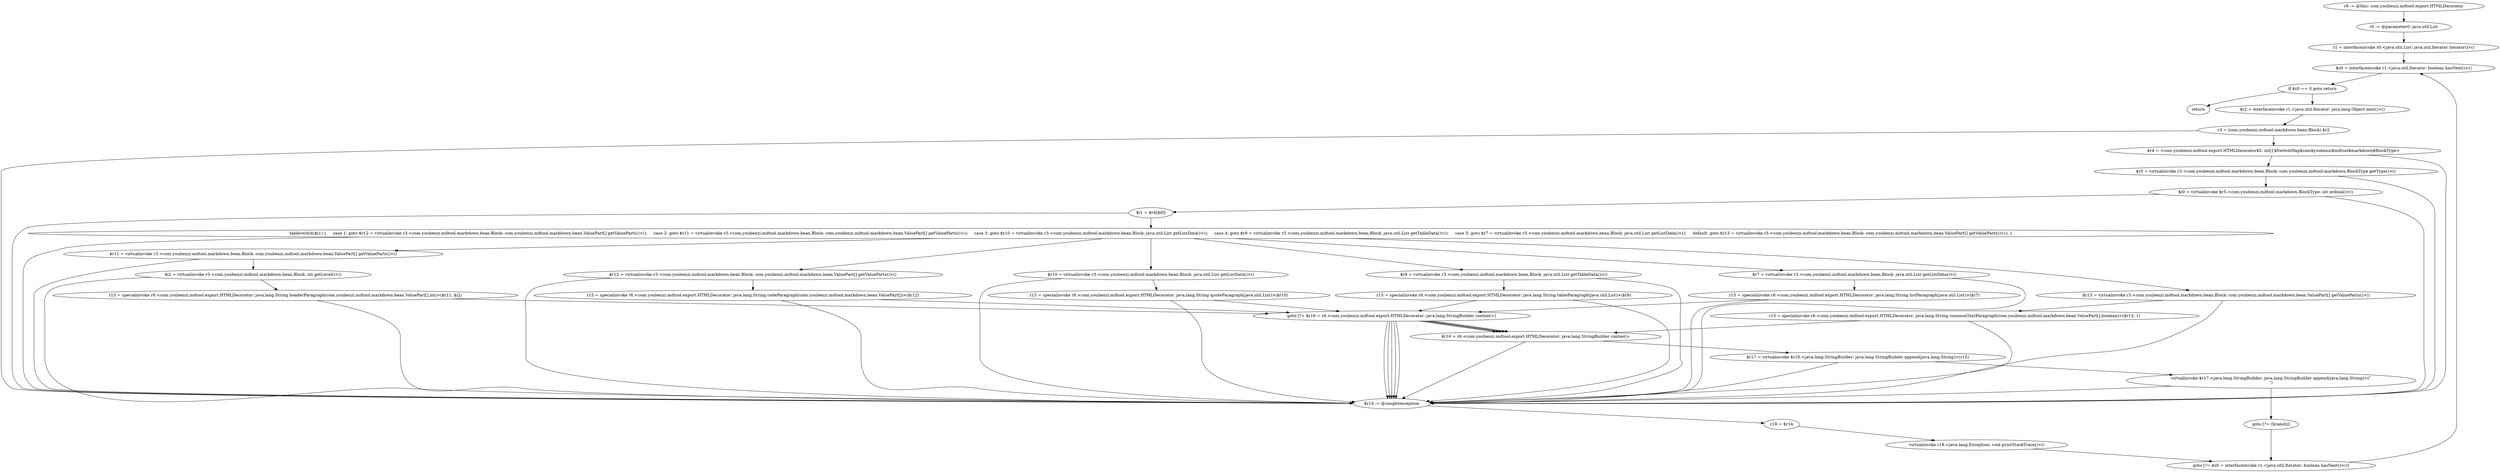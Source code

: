 digraph "unitGraph" {
    "r6 := @this: com.youbenzi.mdtool.export.HTMLDecorator"
    "r0 := @parameter0: java.util.List"
    "r1 = interfaceinvoke r0.<java.util.List: java.util.Iterator iterator()>()"
    "$z0 = interfaceinvoke r1.<java.util.Iterator: boolean hasNext()>()"
    "if $z0 == 0 goto return"
    "$r2 = interfaceinvoke r1.<java.util.Iterator: java.lang.Object next()>()"
    "r3 = (com.youbenzi.mdtool.markdown.bean.Block) $r2"
    "$r4 = <com.youbenzi.mdtool.export.HTMLDecorator$2: int[] $SwitchMap$com$youbenzi$mdtool$markdown$BlockType>"
    "$r5 = virtualinvoke r3.<com.youbenzi.mdtool.markdown.bean.Block: com.youbenzi.mdtool.markdown.BlockType getType()>()"
    "$i0 = virtualinvoke $r5.<com.youbenzi.mdtool.markdown.BlockType: int ordinal()>()"
    "$i1 = $r4[$i0]"
    "tableswitch($i1) {     case 1: goto $r12 = virtualinvoke r3.<com.youbenzi.mdtool.markdown.bean.Block: com.youbenzi.mdtool.markdown.bean.ValuePart[] getValueParts()>();     case 2: goto $r11 = virtualinvoke r3.<com.youbenzi.mdtool.markdown.bean.Block: com.youbenzi.mdtool.markdown.bean.ValuePart[] getValueParts()>();     case 3: goto $r10 = virtualinvoke r3.<com.youbenzi.mdtool.markdown.bean.Block: java.util.List getListData()>();     case 4: goto $r9 = virtualinvoke r3.<com.youbenzi.mdtool.markdown.bean.Block: java.util.List getTableData()>();     case 5: goto $r7 = virtualinvoke r3.<com.youbenzi.mdtool.markdown.bean.Block: java.util.List getListData()>();     default: goto $r13 = virtualinvoke r3.<com.youbenzi.mdtool.markdown.bean.Block: com.youbenzi.mdtool.markdown.bean.ValuePart[] getValueParts()>(); }"
    "$r12 = virtualinvoke r3.<com.youbenzi.mdtool.markdown.bean.Block: com.youbenzi.mdtool.markdown.bean.ValuePart[] getValueParts()>()"
    "r15 = specialinvoke r6.<com.youbenzi.mdtool.export.HTMLDecorator: java.lang.String codeParagraph(com.youbenzi.mdtool.markdown.bean.ValuePart[])>($r12)"
    "goto [?= $r16 = r6.<com.youbenzi.mdtool.export.HTMLDecorator: java.lang.StringBuilder content>]"
    "$r11 = virtualinvoke r3.<com.youbenzi.mdtool.markdown.bean.Block: com.youbenzi.mdtool.markdown.bean.ValuePart[] getValueParts()>()"
    "$i2 = virtualinvoke r3.<com.youbenzi.mdtool.markdown.bean.Block: int getLevel()>()"
    "r15 = specialinvoke r6.<com.youbenzi.mdtool.export.HTMLDecorator: java.lang.String headerParagraph(com.youbenzi.mdtool.markdown.bean.ValuePart[],int)>($r11, $i2)"
    "$r10 = virtualinvoke r3.<com.youbenzi.mdtool.markdown.bean.Block: java.util.List getListData()>()"
    "r15 = specialinvoke r6.<com.youbenzi.mdtool.export.HTMLDecorator: java.lang.String quoteParagraph(java.util.List)>($r10)"
    "$r9 = virtualinvoke r3.<com.youbenzi.mdtool.markdown.bean.Block: java.util.List getTableData()>()"
    "r15 = specialinvoke r6.<com.youbenzi.mdtool.export.HTMLDecorator: java.lang.String tableParagraph(java.util.List)>($r9)"
    "$r7 = virtualinvoke r3.<com.youbenzi.mdtool.markdown.bean.Block: java.util.List getListData()>()"
    "r15 = specialinvoke r6.<com.youbenzi.mdtool.export.HTMLDecorator: java.lang.String listParagraph(java.util.List)>($r7)"
    "$r13 = virtualinvoke r3.<com.youbenzi.mdtool.markdown.bean.Block: com.youbenzi.mdtool.markdown.bean.ValuePart[] getValueParts()>()"
    "r15 = specialinvoke r6.<com.youbenzi.mdtool.export.HTMLDecorator: java.lang.String commonTextParagraph(com.youbenzi.mdtool.markdown.bean.ValuePart[],boolean)>($r13, 1)"
    "$r16 = r6.<com.youbenzi.mdtool.export.HTMLDecorator: java.lang.StringBuilder content>"
    "$r17 = virtualinvoke $r16.<java.lang.StringBuilder: java.lang.StringBuilder append(java.lang.String)>(r15)"
    "virtualinvoke $r17.<java.lang.StringBuilder: java.lang.StringBuilder append(java.lang.String)>(\"\n\")"
    "goto [?= (branch)]"
    "$r14 := @caughtexception"
    "r18 = $r14"
    "virtualinvoke r18.<java.lang.Exception: void printStackTrace()>()"
    "goto [?= $z0 = interfaceinvoke r1.<java.util.Iterator: boolean hasNext()>()]"
    "return"
    "r6 := @this: com.youbenzi.mdtool.export.HTMLDecorator"->"r0 := @parameter0: java.util.List";
    "r0 := @parameter0: java.util.List"->"r1 = interfaceinvoke r0.<java.util.List: java.util.Iterator iterator()>()";
    "r1 = interfaceinvoke r0.<java.util.List: java.util.Iterator iterator()>()"->"$z0 = interfaceinvoke r1.<java.util.Iterator: boolean hasNext()>()";
    "$z0 = interfaceinvoke r1.<java.util.Iterator: boolean hasNext()>()"->"if $z0 == 0 goto return";
    "if $z0 == 0 goto return"->"$r2 = interfaceinvoke r1.<java.util.Iterator: java.lang.Object next()>()";
    "if $z0 == 0 goto return"->"return";
    "$r2 = interfaceinvoke r1.<java.util.Iterator: java.lang.Object next()>()"->"r3 = (com.youbenzi.mdtool.markdown.bean.Block) $r2";
    "r3 = (com.youbenzi.mdtool.markdown.bean.Block) $r2"->"$r4 = <com.youbenzi.mdtool.export.HTMLDecorator$2: int[] $SwitchMap$com$youbenzi$mdtool$markdown$BlockType>";
    "r3 = (com.youbenzi.mdtool.markdown.bean.Block) $r2"->"$r14 := @caughtexception";
    "$r4 = <com.youbenzi.mdtool.export.HTMLDecorator$2: int[] $SwitchMap$com$youbenzi$mdtool$markdown$BlockType>"->"$r5 = virtualinvoke r3.<com.youbenzi.mdtool.markdown.bean.Block: com.youbenzi.mdtool.markdown.BlockType getType()>()";
    "$r4 = <com.youbenzi.mdtool.export.HTMLDecorator$2: int[] $SwitchMap$com$youbenzi$mdtool$markdown$BlockType>"->"$r14 := @caughtexception";
    "$r5 = virtualinvoke r3.<com.youbenzi.mdtool.markdown.bean.Block: com.youbenzi.mdtool.markdown.BlockType getType()>()"->"$i0 = virtualinvoke $r5.<com.youbenzi.mdtool.markdown.BlockType: int ordinal()>()";
    "$r5 = virtualinvoke r3.<com.youbenzi.mdtool.markdown.bean.Block: com.youbenzi.mdtool.markdown.BlockType getType()>()"->"$r14 := @caughtexception";
    "$i0 = virtualinvoke $r5.<com.youbenzi.mdtool.markdown.BlockType: int ordinal()>()"->"$i1 = $r4[$i0]";
    "$i0 = virtualinvoke $r5.<com.youbenzi.mdtool.markdown.BlockType: int ordinal()>()"->"$r14 := @caughtexception";
    "$i1 = $r4[$i0]"->"tableswitch($i1) {     case 1: goto $r12 = virtualinvoke r3.<com.youbenzi.mdtool.markdown.bean.Block: com.youbenzi.mdtool.markdown.bean.ValuePart[] getValueParts()>();     case 2: goto $r11 = virtualinvoke r3.<com.youbenzi.mdtool.markdown.bean.Block: com.youbenzi.mdtool.markdown.bean.ValuePart[] getValueParts()>();     case 3: goto $r10 = virtualinvoke r3.<com.youbenzi.mdtool.markdown.bean.Block: java.util.List getListData()>();     case 4: goto $r9 = virtualinvoke r3.<com.youbenzi.mdtool.markdown.bean.Block: java.util.List getTableData()>();     case 5: goto $r7 = virtualinvoke r3.<com.youbenzi.mdtool.markdown.bean.Block: java.util.List getListData()>();     default: goto $r13 = virtualinvoke r3.<com.youbenzi.mdtool.markdown.bean.Block: com.youbenzi.mdtool.markdown.bean.ValuePart[] getValueParts()>(); }";
    "$i1 = $r4[$i0]"->"$r14 := @caughtexception";
    "tableswitch($i1) {     case 1: goto $r12 = virtualinvoke r3.<com.youbenzi.mdtool.markdown.bean.Block: com.youbenzi.mdtool.markdown.bean.ValuePart[] getValueParts()>();     case 2: goto $r11 = virtualinvoke r3.<com.youbenzi.mdtool.markdown.bean.Block: com.youbenzi.mdtool.markdown.bean.ValuePart[] getValueParts()>();     case 3: goto $r10 = virtualinvoke r3.<com.youbenzi.mdtool.markdown.bean.Block: java.util.List getListData()>();     case 4: goto $r9 = virtualinvoke r3.<com.youbenzi.mdtool.markdown.bean.Block: java.util.List getTableData()>();     case 5: goto $r7 = virtualinvoke r3.<com.youbenzi.mdtool.markdown.bean.Block: java.util.List getListData()>();     default: goto $r13 = virtualinvoke r3.<com.youbenzi.mdtool.markdown.bean.Block: com.youbenzi.mdtool.markdown.bean.ValuePart[] getValueParts()>(); }"->"$r12 = virtualinvoke r3.<com.youbenzi.mdtool.markdown.bean.Block: com.youbenzi.mdtool.markdown.bean.ValuePart[] getValueParts()>()";
    "tableswitch($i1) {     case 1: goto $r12 = virtualinvoke r3.<com.youbenzi.mdtool.markdown.bean.Block: com.youbenzi.mdtool.markdown.bean.ValuePart[] getValueParts()>();     case 2: goto $r11 = virtualinvoke r3.<com.youbenzi.mdtool.markdown.bean.Block: com.youbenzi.mdtool.markdown.bean.ValuePart[] getValueParts()>();     case 3: goto $r10 = virtualinvoke r3.<com.youbenzi.mdtool.markdown.bean.Block: java.util.List getListData()>();     case 4: goto $r9 = virtualinvoke r3.<com.youbenzi.mdtool.markdown.bean.Block: java.util.List getTableData()>();     case 5: goto $r7 = virtualinvoke r3.<com.youbenzi.mdtool.markdown.bean.Block: java.util.List getListData()>();     default: goto $r13 = virtualinvoke r3.<com.youbenzi.mdtool.markdown.bean.Block: com.youbenzi.mdtool.markdown.bean.ValuePart[] getValueParts()>(); }"->"$r11 = virtualinvoke r3.<com.youbenzi.mdtool.markdown.bean.Block: com.youbenzi.mdtool.markdown.bean.ValuePart[] getValueParts()>()";
    "tableswitch($i1) {     case 1: goto $r12 = virtualinvoke r3.<com.youbenzi.mdtool.markdown.bean.Block: com.youbenzi.mdtool.markdown.bean.ValuePart[] getValueParts()>();     case 2: goto $r11 = virtualinvoke r3.<com.youbenzi.mdtool.markdown.bean.Block: com.youbenzi.mdtool.markdown.bean.ValuePart[] getValueParts()>();     case 3: goto $r10 = virtualinvoke r3.<com.youbenzi.mdtool.markdown.bean.Block: java.util.List getListData()>();     case 4: goto $r9 = virtualinvoke r3.<com.youbenzi.mdtool.markdown.bean.Block: java.util.List getTableData()>();     case 5: goto $r7 = virtualinvoke r3.<com.youbenzi.mdtool.markdown.bean.Block: java.util.List getListData()>();     default: goto $r13 = virtualinvoke r3.<com.youbenzi.mdtool.markdown.bean.Block: com.youbenzi.mdtool.markdown.bean.ValuePart[] getValueParts()>(); }"->"$r10 = virtualinvoke r3.<com.youbenzi.mdtool.markdown.bean.Block: java.util.List getListData()>()";
    "tableswitch($i1) {     case 1: goto $r12 = virtualinvoke r3.<com.youbenzi.mdtool.markdown.bean.Block: com.youbenzi.mdtool.markdown.bean.ValuePart[] getValueParts()>();     case 2: goto $r11 = virtualinvoke r3.<com.youbenzi.mdtool.markdown.bean.Block: com.youbenzi.mdtool.markdown.bean.ValuePart[] getValueParts()>();     case 3: goto $r10 = virtualinvoke r3.<com.youbenzi.mdtool.markdown.bean.Block: java.util.List getListData()>();     case 4: goto $r9 = virtualinvoke r3.<com.youbenzi.mdtool.markdown.bean.Block: java.util.List getTableData()>();     case 5: goto $r7 = virtualinvoke r3.<com.youbenzi.mdtool.markdown.bean.Block: java.util.List getListData()>();     default: goto $r13 = virtualinvoke r3.<com.youbenzi.mdtool.markdown.bean.Block: com.youbenzi.mdtool.markdown.bean.ValuePart[] getValueParts()>(); }"->"$r9 = virtualinvoke r3.<com.youbenzi.mdtool.markdown.bean.Block: java.util.List getTableData()>()";
    "tableswitch($i1) {     case 1: goto $r12 = virtualinvoke r3.<com.youbenzi.mdtool.markdown.bean.Block: com.youbenzi.mdtool.markdown.bean.ValuePart[] getValueParts()>();     case 2: goto $r11 = virtualinvoke r3.<com.youbenzi.mdtool.markdown.bean.Block: com.youbenzi.mdtool.markdown.bean.ValuePart[] getValueParts()>();     case 3: goto $r10 = virtualinvoke r3.<com.youbenzi.mdtool.markdown.bean.Block: java.util.List getListData()>();     case 4: goto $r9 = virtualinvoke r3.<com.youbenzi.mdtool.markdown.bean.Block: java.util.List getTableData()>();     case 5: goto $r7 = virtualinvoke r3.<com.youbenzi.mdtool.markdown.bean.Block: java.util.List getListData()>();     default: goto $r13 = virtualinvoke r3.<com.youbenzi.mdtool.markdown.bean.Block: com.youbenzi.mdtool.markdown.bean.ValuePart[] getValueParts()>(); }"->"$r7 = virtualinvoke r3.<com.youbenzi.mdtool.markdown.bean.Block: java.util.List getListData()>()";
    "tableswitch($i1) {     case 1: goto $r12 = virtualinvoke r3.<com.youbenzi.mdtool.markdown.bean.Block: com.youbenzi.mdtool.markdown.bean.ValuePart[] getValueParts()>();     case 2: goto $r11 = virtualinvoke r3.<com.youbenzi.mdtool.markdown.bean.Block: com.youbenzi.mdtool.markdown.bean.ValuePart[] getValueParts()>();     case 3: goto $r10 = virtualinvoke r3.<com.youbenzi.mdtool.markdown.bean.Block: java.util.List getListData()>();     case 4: goto $r9 = virtualinvoke r3.<com.youbenzi.mdtool.markdown.bean.Block: java.util.List getTableData()>();     case 5: goto $r7 = virtualinvoke r3.<com.youbenzi.mdtool.markdown.bean.Block: java.util.List getListData()>();     default: goto $r13 = virtualinvoke r3.<com.youbenzi.mdtool.markdown.bean.Block: com.youbenzi.mdtool.markdown.bean.ValuePart[] getValueParts()>(); }"->"$r13 = virtualinvoke r3.<com.youbenzi.mdtool.markdown.bean.Block: com.youbenzi.mdtool.markdown.bean.ValuePart[] getValueParts()>()";
    "tableswitch($i1) {     case 1: goto $r12 = virtualinvoke r3.<com.youbenzi.mdtool.markdown.bean.Block: com.youbenzi.mdtool.markdown.bean.ValuePart[] getValueParts()>();     case 2: goto $r11 = virtualinvoke r3.<com.youbenzi.mdtool.markdown.bean.Block: com.youbenzi.mdtool.markdown.bean.ValuePart[] getValueParts()>();     case 3: goto $r10 = virtualinvoke r3.<com.youbenzi.mdtool.markdown.bean.Block: java.util.List getListData()>();     case 4: goto $r9 = virtualinvoke r3.<com.youbenzi.mdtool.markdown.bean.Block: java.util.List getTableData()>();     case 5: goto $r7 = virtualinvoke r3.<com.youbenzi.mdtool.markdown.bean.Block: java.util.List getListData()>();     default: goto $r13 = virtualinvoke r3.<com.youbenzi.mdtool.markdown.bean.Block: com.youbenzi.mdtool.markdown.bean.ValuePart[] getValueParts()>(); }"->"$r14 := @caughtexception";
    "$r12 = virtualinvoke r3.<com.youbenzi.mdtool.markdown.bean.Block: com.youbenzi.mdtool.markdown.bean.ValuePart[] getValueParts()>()"->"r15 = specialinvoke r6.<com.youbenzi.mdtool.export.HTMLDecorator: java.lang.String codeParagraph(com.youbenzi.mdtool.markdown.bean.ValuePart[])>($r12)";
    "$r12 = virtualinvoke r3.<com.youbenzi.mdtool.markdown.bean.Block: com.youbenzi.mdtool.markdown.bean.ValuePart[] getValueParts()>()"->"$r14 := @caughtexception";
    "r15 = specialinvoke r6.<com.youbenzi.mdtool.export.HTMLDecorator: java.lang.String codeParagraph(com.youbenzi.mdtool.markdown.bean.ValuePart[])>($r12)"->"goto [?= $r16 = r6.<com.youbenzi.mdtool.export.HTMLDecorator: java.lang.StringBuilder content>]";
    "r15 = specialinvoke r6.<com.youbenzi.mdtool.export.HTMLDecorator: java.lang.String codeParagraph(com.youbenzi.mdtool.markdown.bean.ValuePart[])>($r12)"->"$r14 := @caughtexception";
    "goto [?= $r16 = r6.<com.youbenzi.mdtool.export.HTMLDecorator: java.lang.StringBuilder content>]"->"$r16 = r6.<com.youbenzi.mdtool.export.HTMLDecorator: java.lang.StringBuilder content>";
    "goto [?= $r16 = r6.<com.youbenzi.mdtool.export.HTMLDecorator: java.lang.StringBuilder content>]"->"$r14 := @caughtexception";
    "$r11 = virtualinvoke r3.<com.youbenzi.mdtool.markdown.bean.Block: com.youbenzi.mdtool.markdown.bean.ValuePart[] getValueParts()>()"->"$i2 = virtualinvoke r3.<com.youbenzi.mdtool.markdown.bean.Block: int getLevel()>()";
    "$r11 = virtualinvoke r3.<com.youbenzi.mdtool.markdown.bean.Block: com.youbenzi.mdtool.markdown.bean.ValuePart[] getValueParts()>()"->"$r14 := @caughtexception";
    "$i2 = virtualinvoke r3.<com.youbenzi.mdtool.markdown.bean.Block: int getLevel()>()"->"r15 = specialinvoke r6.<com.youbenzi.mdtool.export.HTMLDecorator: java.lang.String headerParagraph(com.youbenzi.mdtool.markdown.bean.ValuePart[],int)>($r11, $i2)";
    "$i2 = virtualinvoke r3.<com.youbenzi.mdtool.markdown.bean.Block: int getLevel()>()"->"$r14 := @caughtexception";
    "r15 = specialinvoke r6.<com.youbenzi.mdtool.export.HTMLDecorator: java.lang.String headerParagraph(com.youbenzi.mdtool.markdown.bean.ValuePart[],int)>($r11, $i2)"->"goto [?= $r16 = r6.<com.youbenzi.mdtool.export.HTMLDecorator: java.lang.StringBuilder content>]";
    "r15 = specialinvoke r6.<com.youbenzi.mdtool.export.HTMLDecorator: java.lang.String headerParagraph(com.youbenzi.mdtool.markdown.bean.ValuePart[],int)>($r11, $i2)"->"$r14 := @caughtexception";
    "goto [?= $r16 = r6.<com.youbenzi.mdtool.export.HTMLDecorator: java.lang.StringBuilder content>]"->"$r16 = r6.<com.youbenzi.mdtool.export.HTMLDecorator: java.lang.StringBuilder content>";
    "goto [?= $r16 = r6.<com.youbenzi.mdtool.export.HTMLDecorator: java.lang.StringBuilder content>]"->"$r14 := @caughtexception";
    "$r10 = virtualinvoke r3.<com.youbenzi.mdtool.markdown.bean.Block: java.util.List getListData()>()"->"r15 = specialinvoke r6.<com.youbenzi.mdtool.export.HTMLDecorator: java.lang.String quoteParagraph(java.util.List)>($r10)";
    "$r10 = virtualinvoke r3.<com.youbenzi.mdtool.markdown.bean.Block: java.util.List getListData()>()"->"$r14 := @caughtexception";
    "r15 = specialinvoke r6.<com.youbenzi.mdtool.export.HTMLDecorator: java.lang.String quoteParagraph(java.util.List)>($r10)"->"goto [?= $r16 = r6.<com.youbenzi.mdtool.export.HTMLDecorator: java.lang.StringBuilder content>]";
    "r15 = specialinvoke r6.<com.youbenzi.mdtool.export.HTMLDecorator: java.lang.String quoteParagraph(java.util.List)>($r10)"->"$r14 := @caughtexception";
    "goto [?= $r16 = r6.<com.youbenzi.mdtool.export.HTMLDecorator: java.lang.StringBuilder content>]"->"$r16 = r6.<com.youbenzi.mdtool.export.HTMLDecorator: java.lang.StringBuilder content>";
    "goto [?= $r16 = r6.<com.youbenzi.mdtool.export.HTMLDecorator: java.lang.StringBuilder content>]"->"$r14 := @caughtexception";
    "$r9 = virtualinvoke r3.<com.youbenzi.mdtool.markdown.bean.Block: java.util.List getTableData()>()"->"r15 = specialinvoke r6.<com.youbenzi.mdtool.export.HTMLDecorator: java.lang.String tableParagraph(java.util.List)>($r9)";
    "$r9 = virtualinvoke r3.<com.youbenzi.mdtool.markdown.bean.Block: java.util.List getTableData()>()"->"$r14 := @caughtexception";
    "r15 = specialinvoke r6.<com.youbenzi.mdtool.export.HTMLDecorator: java.lang.String tableParagraph(java.util.List)>($r9)"->"goto [?= $r16 = r6.<com.youbenzi.mdtool.export.HTMLDecorator: java.lang.StringBuilder content>]";
    "r15 = specialinvoke r6.<com.youbenzi.mdtool.export.HTMLDecorator: java.lang.String tableParagraph(java.util.List)>($r9)"->"$r14 := @caughtexception";
    "goto [?= $r16 = r6.<com.youbenzi.mdtool.export.HTMLDecorator: java.lang.StringBuilder content>]"->"$r16 = r6.<com.youbenzi.mdtool.export.HTMLDecorator: java.lang.StringBuilder content>";
    "goto [?= $r16 = r6.<com.youbenzi.mdtool.export.HTMLDecorator: java.lang.StringBuilder content>]"->"$r14 := @caughtexception";
    "$r7 = virtualinvoke r3.<com.youbenzi.mdtool.markdown.bean.Block: java.util.List getListData()>()"->"r15 = specialinvoke r6.<com.youbenzi.mdtool.export.HTMLDecorator: java.lang.String listParagraph(java.util.List)>($r7)";
    "$r7 = virtualinvoke r3.<com.youbenzi.mdtool.markdown.bean.Block: java.util.List getListData()>()"->"$r14 := @caughtexception";
    "r15 = specialinvoke r6.<com.youbenzi.mdtool.export.HTMLDecorator: java.lang.String listParagraph(java.util.List)>($r7)"->"goto [?= $r16 = r6.<com.youbenzi.mdtool.export.HTMLDecorator: java.lang.StringBuilder content>]";
    "r15 = specialinvoke r6.<com.youbenzi.mdtool.export.HTMLDecorator: java.lang.String listParagraph(java.util.List)>($r7)"->"$r14 := @caughtexception";
    "goto [?= $r16 = r6.<com.youbenzi.mdtool.export.HTMLDecorator: java.lang.StringBuilder content>]"->"$r16 = r6.<com.youbenzi.mdtool.export.HTMLDecorator: java.lang.StringBuilder content>";
    "goto [?= $r16 = r6.<com.youbenzi.mdtool.export.HTMLDecorator: java.lang.StringBuilder content>]"->"$r14 := @caughtexception";
    "$r13 = virtualinvoke r3.<com.youbenzi.mdtool.markdown.bean.Block: com.youbenzi.mdtool.markdown.bean.ValuePart[] getValueParts()>()"->"r15 = specialinvoke r6.<com.youbenzi.mdtool.export.HTMLDecorator: java.lang.String commonTextParagraph(com.youbenzi.mdtool.markdown.bean.ValuePart[],boolean)>($r13, 1)";
    "$r13 = virtualinvoke r3.<com.youbenzi.mdtool.markdown.bean.Block: com.youbenzi.mdtool.markdown.bean.ValuePart[] getValueParts()>()"->"$r14 := @caughtexception";
    "r15 = specialinvoke r6.<com.youbenzi.mdtool.export.HTMLDecorator: java.lang.String commonTextParagraph(com.youbenzi.mdtool.markdown.bean.ValuePart[],boolean)>($r13, 1)"->"$r16 = r6.<com.youbenzi.mdtool.export.HTMLDecorator: java.lang.StringBuilder content>";
    "r15 = specialinvoke r6.<com.youbenzi.mdtool.export.HTMLDecorator: java.lang.String commonTextParagraph(com.youbenzi.mdtool.markdown.bean.ValuePart[],boolean)>($r13, 1)"->"$r14 := @caughtexception";
    "$r16 = r6.<com.youbenzi.mdtool.export.HTMLDecorator: java.lang.StringBuilder content>"->"$r17 = virtualinvoke $r16.<java.lang.StringBuilder: java.lang.StringBuilder append(java.lang.String)>(r15)";
    "$r16 = r6.<com.youbenzi.mdtool.export.HTMLDecorator: java.lang.StringBuilder content>"->"$r14 := @caughtexception";
    "$r17 = virtualinvoke $r16.<java.lang.StringBuilder: java.lang.StringBuilder append(java.lang.String)>(r15)"->"virtualinvoke $r17.<java.lang.StringBuilder: java.lang.StringBuilder append(java.lang.String)>(\"\n\")";
    "$r17 = virtualinvoke $r16.<java.lang.StringBuilder: java.lang.StringBuilder append(java.lang.String)>(r15)"->"$r14 := @caughtexception";
    "virtualinvoke $r17.<java.lang.StringBuilder: java.lang.StringBuilder append(java.lang.String)>(\"\n\")"->"goto [?= (branch)]";
    "virtualinvoke $r17.<java.lang.StringBuilder: java.lang.StringBuilder append(java.lang.String)>(\"\n\")"->"$r14 := @caughtexception";
    "goto [?= (branch)]"->"goto [?= $z0 = interfaceinvoke r1.<java.util.Iterator: boolean hasNext()>()]";
    "$r14 := @caughtexception"->"r18 = $r14";
    "r18 = $r14"->"virtualinvoke r18.<java.lang.Exception: void printStackTrace()>()";
    "virtualinvoke r18.<java.lang.Exception: void printStackTrace()>()"->"goto [?= $z0 = interfaceinvoke r1.<java.util.Iterator: boolean hasNext()>()]";
    "goto [?= $z0 = interfaceinvoke r1.<java.util.Iterator: boolean hasNext()>()]"->"$z0 = interfaceinvoke r1.<java.util.Iterator: boolean hasNext()>()";
}
